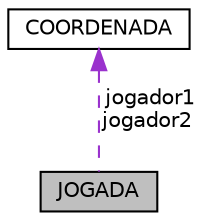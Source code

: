 digraph "JOGADA"
{
  edge [fontname="Helvetica",fontsize="10",labelfontname="Helvetica",labelfontsize="10"];
  node [fontname="Helvetica",fontsize="10",shape=record];
  Node1 [label="JOGADA",height=0.2,width=0.4,color="black", fillcolor="grey75", style="filled", fontcolor="black"];
  Node2 -> Node1 [dir="back",color="darkorchid3",fontsize="10",style="dashed",label=" jogador1\njogador2" ,fontname="Helvetica"];
  Node2 [label="COORDENADA",height=0.2,width=0.4,color="black", fillcolor="white", style="filled",URL="$structCOORDENADA.html",tooltip="Tipo de informação para o tipo COORDENADA. "];
}
